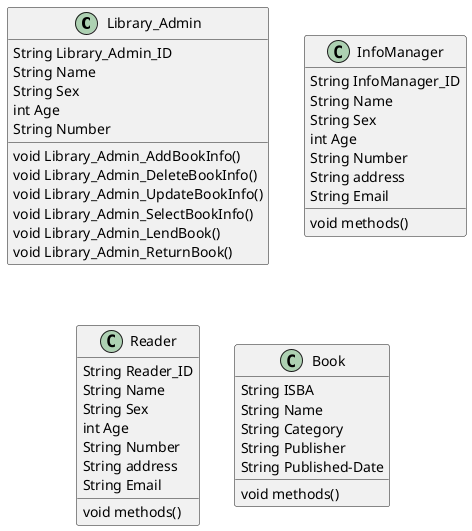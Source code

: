 @startuml
class Library_Admin {
  String Library_Admin_ID
  String Name
  String Sex
  int Age
  String Number
  void Library_Admin_AddBookInfo()
  void Library_Admin_DeleteBookInfo()
  void Library_Admin_UpdateBookInfo()
  void Library_Admin_SelectBookInfo()
  void Library_Admin_LendBook()
  void Library_Admin_ReturnBook()
}
class InfoManager {
  String InfoManager_ID
  String Name
  String Sex
  int Age
  String Number
  String address
  String Email
  void methods()
}
class Reader {
  String Reader_ID
  String Name
  String Sex
  int Age
  String Number
  String address
  String Email
  void methods()
}
class Book {
  String ISBA
  String Name
  String Category
  String Publisher
  String Published-Date
  void methods()
}
@enduml